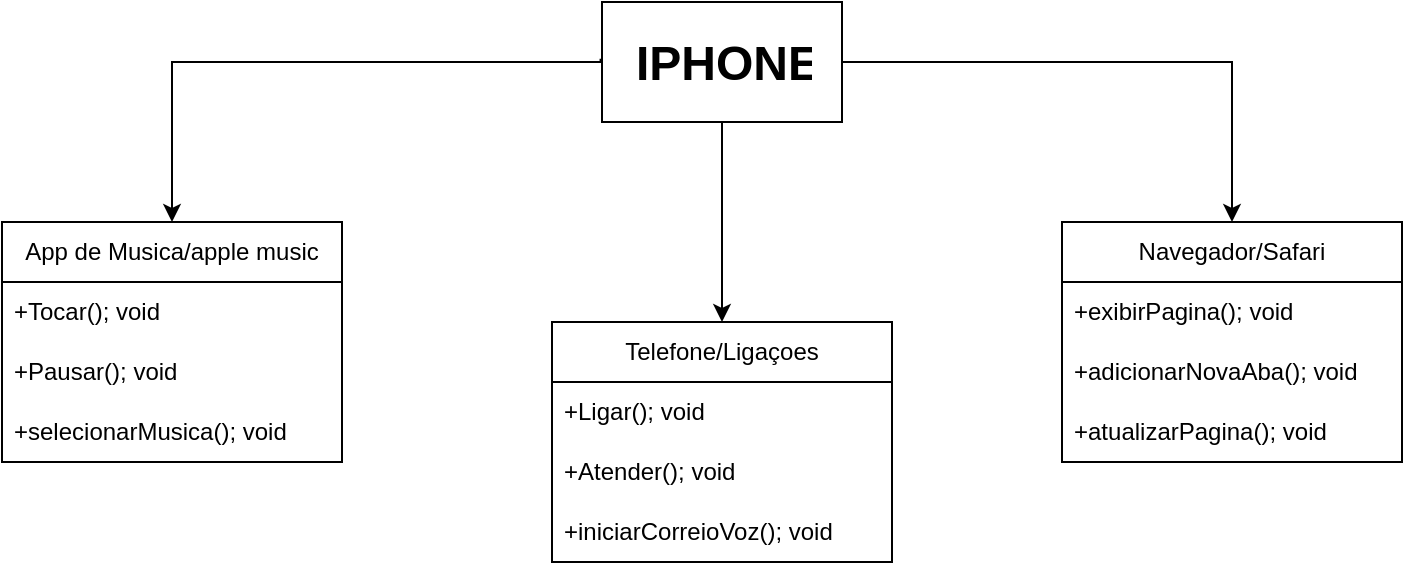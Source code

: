 <mxfile version="24.7.7">
  <diagram name="Página-1" id="QoT1Q-rZ5OTCE6kkXEL6">
    <mxGraphModel dx="607" dy="323" grid="1" gridSize="10" guides="1" tooltips="1" connect="1" arrows="1" fold="1" page="1" pageScale="1" pageWidth="827" pageHeight="1169" math="0" shadow="0">
      <root>
        <mxCell id="0" />
        <mxCell id="1" parent="0" />
        <mxCell id="QHlMSJS1C7_UHGnoCICp-17" style="edgeStyle=orthogonalEdgeStyle;rounded=0;orthogonalLoop=1;jettySize=auto;html=1;exitX=0.5;exitY=1;exitDx=0;exitDy=0;entryX=0.5;entryY=0;entryDx=0;entryDy=0;" edge="1" parent="1" source="QHlMSJS1C7_UHGnoCICp-1" target="QHlMSJS1C7_UHGnoCICp-7">
          <mxGeometry relative="1" as="geometry" />
        </mxCell>
        <mxCell id="QHlMSJS1C7_UHGnoCICp-18" style="edgeStyle=orthogonalEdgeStyle;rounded=0;orthogonalLoop=1;jettySize=auto;html=1;exitX=1;exitY=0.5;exitDx=0;exitDy=0;entryX=0.5;entryY=0;entryDx=0;entryDy=0;" edge="1" parent="1" source="QHlMSJS1C7_UHGnoCICp-1" target="QHlMSJS1C7_UHGnoCICp-11">
          <mxGeometry relative="1" as="geometry" />
        </mxCell>
        <mxCell id="QHlMSJS1C7_UHGnoCICp-1" value="" style="rounded=0;whiteSpace=wrap;html=1;" vertex="1" parent="1">
          <mxGeometry x="330" y="80" width="120" height="60" as="geometry" />
        </mxCell>
        <mxCell id="QHlMSJS1C7_UHGnoCICp-3" value="App de Musica/apple music" style="swimlane;fontStyle=0;childLayout=stackLayout;horizontal=1;startSize=30;horizontalStack=0;resizeParent=1;resizeParentMax=0;resizeLast=0;collapsible=1;marginBottom=0;whiteSpace=wrap;html=1;" vertex="1" parent="1">
          <mxGeometry x="30" y="190" width="170" height="120" as="geometry" />
        </mxCell>
        <mxCell id="QHlMSJS1C7_UHGnoCICp-4" value="+Tocar(); void" style="text;strokeColor=none;fillColor=none;align=left;verticalAlign=middle;spacingLeft=4;spacingRight=4;overflow=hidden;points=[[0,0.5],[1,0.5]];portConstraint=eastwest;rotatable=0;whiteSpace=wrap;html=1;" vertex="1" parent="QHlMSJS1C7_UHGnoCICp-3">
          <mxGeometry y="30" width="170" height="30" as="geometry" />
        </mxCell>
        <mxCell id="QHlMSJS1C7_UHGnoCICp-5" value="+Pausar(); void" style="text;strokeColor=none;fillColor=none;align=left;verticalAlign=middle;spacingLeft=4;spacingRight=4;overflow=hidden;points=[[0,0.5],[1,0.5]];portConstraint=eastwest;rotatable=0;whiteSpace=wrap;html=1;" vertex="1" parent="QHlMSJS1C7_UHGnoCICp-3">
          <mxGeometry y="60" width="170" height="30" as="geometry" />
        </mxCell>
        <mxCell id="QHlMSJS1C7_UHGnoCICp-6" value="+selecionarMusica(); void" style="text;strokeColor=none;fillColor=none;align=left;verticalAlign=middle;spacingLeft=4;spacingRight=4;overflow=hidden;points=[[0,0.5],[1,0.5]];portConstraint=eastwest;rotatable=0;whiteSpace=wrap;html=1;" vertex="1" parent="QHlMSJS1C7_UHGnoCICp-3">
          <mxGeometry y="90" width="170" height="30" as="geometry" />
        </mxCell>
        <mxCell id="QHlMSJS1C7_UHGnoCICp-7" value="Telefone/Ligaçoes" style="swimlane;fontStyle=0;childLayout=stackLayout;horizontal=1;startSize=30;horizontalStack=0;resizeParent=1;resizeParentMax=0;resizeLast=0;collapsible=1;marginBottom=0;whiteSpace=wrap;html=1;" vertex="1" parent="1">
          <mxGeometry x="305" y="240" width="170" height="120" as="geometry" />
        </mxCell>
        <mxCell id="QHlMSJS1C7_UHGnoCICp-8" value="+Ligar(); void" style="text;strokeColor=none;fillColor=none;align=left;verticalAlign=middle;spacingLeft=4;spacingRight=4;overflow=hidden;points=[[0,0.5],[1,0.5]];portConstraint=eastwest;rotatable=0;whiteSpace=wrap;html=1;" vertex="1" parent="QHlMSJS1C7_UHGnoCICp-7">
          <mxGeometry y="30" width="170" height="30" as="geometry" />
        </mxCell>
        <mxCell id="QHlMSJS1C7_UHGnoCICp-9" value="+Atender(); void" style="text;strokeColor=none;fillColor=none;align=left;verticalAlign=middle;spacingLeft=4;spacingRight=4;overflow=hidden;points=[[0,0.5],[1,0.5]];portConstraint=eastwest;rotatable=0;whiteSpace=wrap;html=1;" vertex="1" parent="QHlMSJS1C7_UHGnoCICp-7">
          <mxGeometry y="60" width="170" height="30" as="geometry" />
        </mxCell>
        <mxCell id="QHlMSJS1C7_UHGnoCICp-10" value="+iniciarCorreioVoz(); void" style="text;strokeColor=none;fillColor=none;align=left;verticalAlign=middle;spacingLeft=4;spacingRight=4;overflow=hidden;points=[[0,0.5],[1,0.5]];portConstraint=eastwest;rotatable=0;whiteSpace=wrap;html=1;" vertex="1" parent="QHlMSJS1C7_UHGnoCICp-7">
          <mxGeometry y="90" width="170" height="30" as="geometry" />
        </mxCell>
        <mxCell id="QHlMSJS1C7_UHGnoCICp-11" value="Navegador/Safari" style="swimlane;fontStyle=0;childLayout=stackLayout;horizontal=1;startSize=30;horizontalStack=0;resizeParent=1;resizeParentMax=0;resizeLast=0;collapsible=1;marginBottom=0;whiteSpace=wrap;html=1;" vertex="1" parent="1">
          <mxGeometry x="560" y="190" width="170" height="120" as="geometry" />
        </mxCell>
        <mxCell id="QHlMSJS1C7_UHGnoCICp-12" value="+exibirPagina(); void&lt;span style=&quot;white-space: pre;&quot;&gt;&#x9;&lt;/span&gt;" style="text;strokeColor=none;fillColor=none;align=left;verticalAlign=middle;spacingLeft=4;spacingRight=4;overflow=hidden;points=[[0,0.5],[1,0.5]];portConstraint=eastwest;rotatable=0;whiteSpace=wrap;html=1;" vertex="1" parent="QHlMSJS1C7_UHGnoCICp-11">
          <mxGeometry y="30" width="170" height="30" as="geometry" />
        </mxCell>
        <mxCell id="QHlMSJS1C7_UHGnoCICp-13" value="+adicionarNovaAba(); void" style="text;strokeColor=none;fillColor=none;align=left;verticalAlign=middle;spacingLeft=4;spacingRight=4;overflow=hidden;points=[[0,0.5],[1,0.5]];portConstraint=eastwest;rotatable=0;whiteSpace=wrap;html=1;" vertex="1" parent="QHlMSJS1C7_UHGnoCICp-11">
          <mxGeometry y="60" width="170" height="30" as="geometry" />
        </mxCell>
        <mxCell id="QHlMSJS1C7_UHGnoCICp-14" value="+atualizarPagina(); void" style="text;strokeColor=none;fillColor=none;align=left;verticalAlign=middle;spacingLeft=4;spacingRight=4;overflow=hidden;points=[[0,0.5],[1,0.5]];portConstraint=eastwest;rotatable=0;whiteSpace=wrap;html=1;" vertex="1" parent="QHlMSJS1C7_UHGnoCICp-11">
          <mxGeometry y="90" width="170" height="30" as="geometry" />
        </mxCell>
        <mxCell id="QHlMSJS1C7_UHGnoCICp-16" style="edgeStyle=orthogonalEdgeStyle;rounded=0;orthogonalLoop=1;jettySize=auto;html=1;entryX=0.5;entryY=0;entryDx=0;entryDy=0;exitX=-0.006;exitY=0.472;exitDx=0;exitDy=0;exitPerimeter=0;" edge="1" parent="1" source="QHlMSJS1C7_UHGnoCICp-1" target="QHlMSJS1C7_UHGnoCICp-3">
          <mxGeometry relative="1" as="geometry">
            <Array as="points">
              <mxPoint x="329" y="110" />
              <mxPoint x="115" y="110" />
            </Array>
          </mxGeometry>
        </mxCell>
        <mxCell id="QHlMSJS1C7_UHGnoCICp-15" value="&lt;h1 style=&quot;margin-top: 0px;&quot;&gt;IPHONE&lt;/h1&gt;" style="text;html=1;whiteSpace=wrap;overflow=hidden;rounded=0;" vertex="1" parent="1">
          <mxGeometry x="345" y="90" width="90" height="40" as="geometry" />
        </mxCell>
      </root>
    </mxGraphModel>
  </diagram>
</mxfile>
